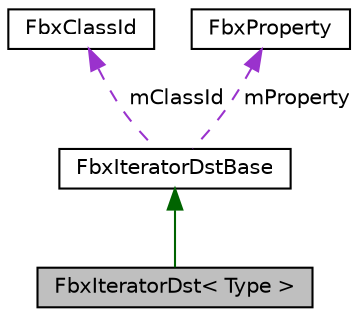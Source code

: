 digraph "FbxIteratorDst&lt; Type &gt;"
{
  edge [fontname="Helvetica",fontsize="10",labelfontname="Helvetica",labelfontsize="10"];
  node [fontname="Helvetica",fontsize="10",shape=record];
  Node2 [label="FbxIteratorDst\< Type \>",height=0.2,width=0.4,color="black", fillcolor="grey75", style="filled", fontcolor="black"];
  Node3 -> Node2 [dir="back",color="darkgreen",fontsize="10",style="solid",fontname="Helvetica"];
  Node3 [label="FbxIteratorDstBase",height=0.2,width=0.4,color="black", fillcolor="white", style="filled",URL="$class_fbx_iterator_dst_base.html"];
  Node4 -> Node3 [dir="back",color="darkorchid3",fontsize="10",style="dashed",label=" mClassId" ,fontname="Helvetica"];
  Node4 [label="FbxClassId",height=0.2,width=0.4,color="black", fillcolor="white", style="filled",URL="$class_fbx_class_id.html"];
  Node5 -> Node3 [dir="back",color="darkorchid3",fontsize="10",style="dashed",label=" mProperty" ,fontname="Helvetica"];
  Node5 [label="FbxProperty",height=0.2,width=0.4,color="black", fillcolor="white", style="filled",URL="$class_fbx_property.html",tooltip="Class to hold user properties. "];
}
